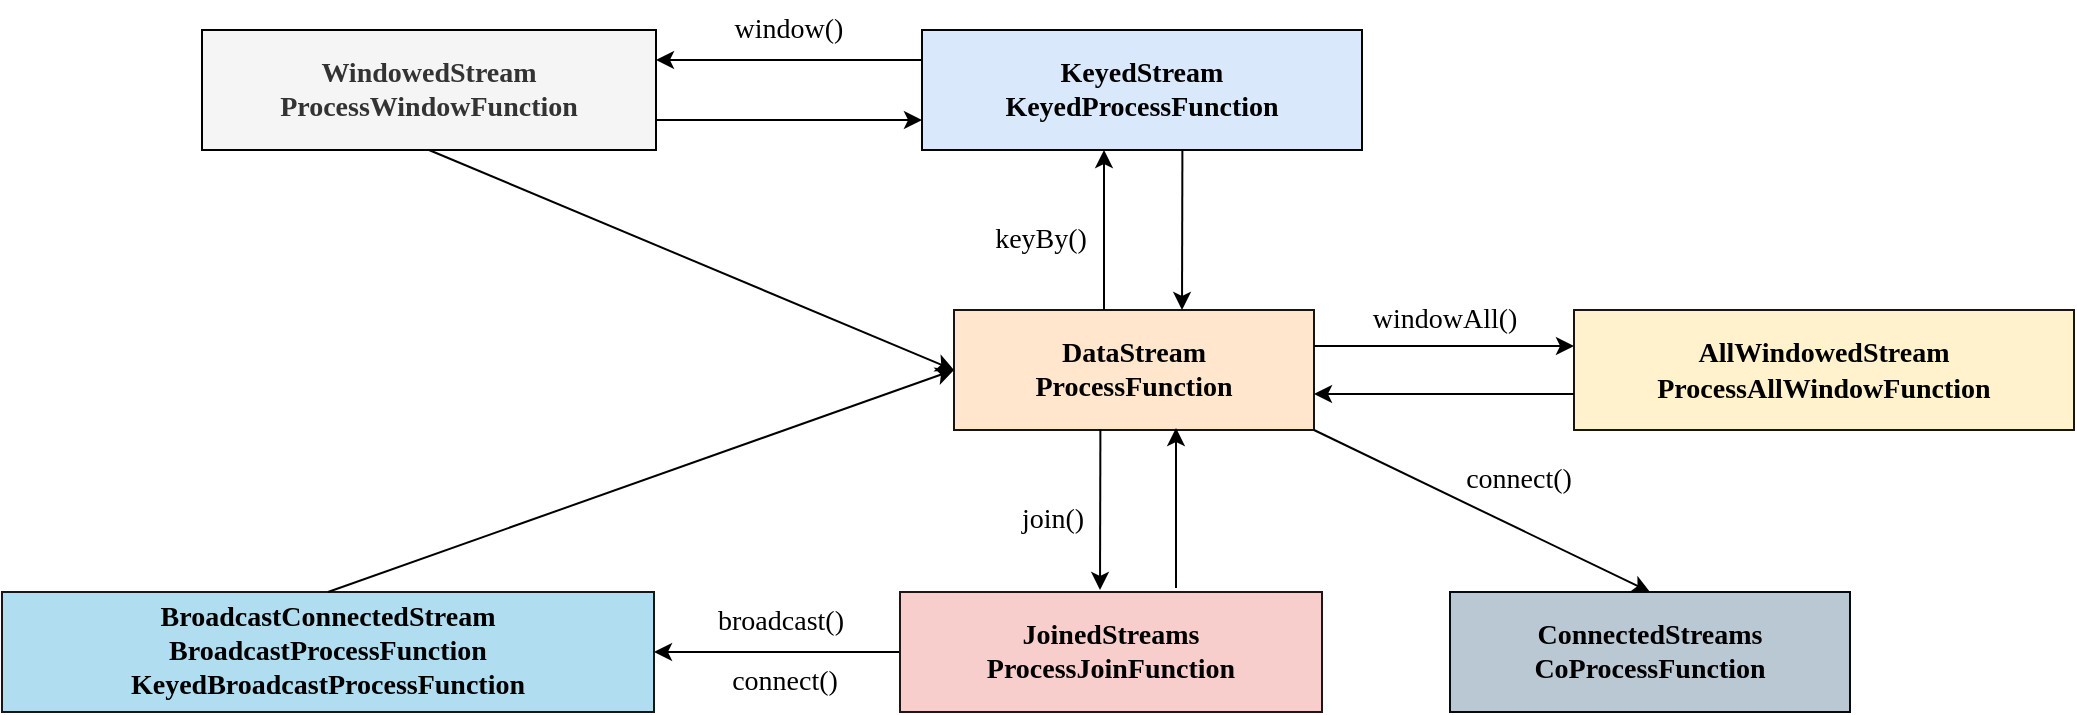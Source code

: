 <mxfile version="21.2.8" type="device">
  <diagram name="Page-1" id="dcHpDls5n7T6bHSFafJn">
    <mxGraphModel dx="2133" dy="894" grid="1" gridSize="10" guides="1" tooltips="1" connect="1" arrows="1" fold="1" page="1" pageScale="1" pageWidth="827" pageHeight="1169" math="0" shadow="0">
      <root>
        <mxCell id="0" />
        <mxCell id="1" parent="0" />
        <mxCell id="KFg5yCWpTsRsXB4LwDKj-1" value="&lt;b&gt;&lt;font style=&quot;font-size: 14px;&quot; face=&quot;Verdana&quot;&gt;DataStream&lt;br&gt;ProcessFunction&lt;br&gt;&lt;/font&gt;&lt;/b&gt;" style="rounded=0;whiteSpace=wrap;html=1;fillColor=#ffe6cc;strokeColor=#161512;" vertex="1" parent="1">
          <mxGeometry x="256" y="350" width="180" height="60" as="geometry" />
        </mxCell>
        <mxCell id="KFg5yCWpTsRsXB4LwDKj-17" style="edgeStyle=orthogonalEdgeStyle;rounded=0;orthogonalLoop=1;jettySize=auto;html=1;exitX=0;exitY=0.25;exitDx=0;exitDy=0;entryX=1;entryY=0.25;entryDx=0;entryDy=0;" edge="1" parent="1" source="KFg5yCWpTsRsXB4LwDKj-2" target="KFg5yCWpTsRsXB4LwDKj-16">
          <mxGeometry relative="1" as="geometry" />
        </mxCell>
        <mxCell id="KFg5yCWpTsRsXB4LwDKj-2" value="&lt;b&gt;&lt;font style=&quot;font-size: 14px;&quot; face=&quot;Verdana&quot;&gt;KeyedStream&lt;br&gt;KeyedProcessFunction&lt;br&gt;&lt;/font&gt;&lt;/b&gt;" style="rounded=0;whiteSpace=wrap;html=1;fillColor=#dae8fc;strokeColor=#050505;" vertex="1" parent="1">
          <mxGeometry x="240" y="210" width="220" height="60" as="geometry" />
        </mxCell>
        <mxCell id="KFg5yCWpTsRsXB4LwDKj-6" value="" style="endArrow=classic;html=1;rounded=0;exitX=0.25;exitY=0;exitDx=0;exitDy=0;entryX=0.25;entryY=1;entryDx=0;entryDy=0;" edge="1" parent="1">
          <mxGeometry width="50" height="50" relative="1" as="geometry">
            <mxPoint x="331" y="350" as="sourcePoint" />
            <mxPoint x="331" y="270" as="targetPoint" />
          </mxGeometry>
        </mxCell>
        <mxCell id="KFg5yCWpTsRsXB4LwDKj-7" value="&lt;font face=&quot;Verdana&quot; style=&quot;font-size: 14px;&quot;&gt;keyBy()&lt;/font&gt;" style="text;html=1;align=center;verticalAlign=middle;resizable=0;points=[];autosize=1;strokeColor=none;fillColor=none;" vertex="1" parent="1">
          <mxGeometry x="259" y="300" width="80" height="30" as="geometry" />
        </mxCell>
        <mxCell id="KFg5yCWpTsRsXB4LwDKj-8" value="" style="endArrow=classic;html=1;rounded=0;exitX=0.56;exitY=1.06;exitDx=0;exitDy=0;exitPerimeter=0;" edge="1" parent="1">
          <mxGeometry width="50" height="50" relative="1" as="geometry">
            <mxPoint x="370.2" y="269.6" as="sourcePoint" />
            <mxPoint x="370" y="350" as="targetPoint" />
          </mxGeometry>
        </mxCell>
        <mxCell id="KFg5yCWpTsRsXB4LwDKj-10" value="&lt;b style=&quot;font-size: 14px;&quot;&gt;&lt;font style=&quot;font-size: 14px;&quot; face=&quot;Verdana&quot;&gt;AllWindowedStream&lt;br&gt;&lt;/font&gt;&lt;/b&gt;&lt;b style=&quot;font-size: 14px; font-family: Verdana; background-color: initial;&quot;&gt;ProcessAllWindowFunction&lt;/b&gt;&lt;b style=&quot;font-size: 14px;&quot;&gt;&lt;font style=&quot;font-size: 14px;&quot; face=&quot;Verdana&quot;&gt;&lt;br&gt;&lt;/font&gt;&lt;/b&gt;" style="rounded=0;whiteSpace=wrap;html=1;fillColor=#fff2cc;strokeColor=#171611;" vertex="1" parent="1">
          <mxGeometry x="566" y="350" width="250" height="60" as="geometry" />
        </mxCell>
        <mxCell id="KFg5yCWpTsRsXB4LwDKj-13" value="" style="endArrow=classic;html=1;rounded=0;exitX=1;exitY=0.25;exitDx=0;exitDy=0;entryX=0;entryY=0.25;entryDx=0;entryDy=0;" edge="1" parent="1">
          <mxGeometry width="50" height="50" relative="1" as="geometry">
            <mxPoint x="436" y="368" as="sourcePoint" />
            <mxPoint x="566" y="368" as="targetPoint" />
          </mxGeometry>
        </mxCell>
        <mxCell id="KFg5yCWpTsRsXB4LwDKj-14" value="" style="endArrow=classic;html=1;rounded=0;exitX=0;exitY=0.75;exitDx=0;exitDy=0;entryX=1;entryY=0.75;entryDx=0;entryDy=0;" edge="1" parent="1">
          <mxGeometry width="50" height="50" relative="1" as="geometry">
            <mxPoint x="566" y="392" as="sourcePoint" />
            <mxPoint x="436" y="392" as="targetPoint" />
          </mxGeometry>
        </mxCell>
        <mxCell id="KFg5yCWpTsRsXB4LwDKj-15" value="&lt;font face=&quot;Verdana&quot; style=&quot;font-size: 14px;&quot;&gt;windowAll()&lt;/font&gt;" style="text;html=1;align=center;verticalAlign=middle;resizable=0;points=[];autosize=1;strokeColor=none;fillColor=none;" vertex="1" parent="1">
          <mxGeometry x="446" y="340" width="110" height="30" as="geometry" />
        </mxCell>
        <mxCell id="KFg5yCWpTsRsXB4LwDKj-18" style="edgeStyle=orthogonalEdgeStyle;rounded=0;orthogonalLoop=1;jettySize=auto;html=1;exitX=1;exitY=0.75;exitDx=0;exitDy=0;entryX=0;entryY=0.75;entryDx=0;entryDy=0;" edge="1" parent="1" source="KFg5yCWpTsRsXB4LwDKj-16" target="KFg5yCWpTsRsXB4LwDKj-2">
          <mxGeometry relative="1" as="geometry" />
        </mxCell>
        <mxCell id="KFg5yCWpTsRsXB4LwDKj-16" value="&lt;b&gt;&lt;font style=&quot;font-size: 14px;&quot; face=&quot;Verdana&quot;&gt;WindowedStream&lt;br&gt;ProcessWindowFunction&lt;br&gt;&lt;/font&gt;&lt;/b&gt;" style="rounded=0;whiteSpace=wrap;html=1;fillColor=#f5f5f5;strokeColor=#000000;fontColor=#333333;" vertex="1" parent="1">
          <mxGeometry x="-120" y="210" width="227" height="60" as="geometry" />
        </mxCell>
        <mxCell id="KFg5yCWpTsRsXB4LwDKj-19" value="&lt;font face=&quot;Verdana&quot; style=&quot;font-size: 14px;&quot;&gt;window()&lt;/font&gt;" style="text;html=1;align=center;verticalAlign=middle;resizable=0;points=[];autosize=1;strokeColor=none;fillColor=none;" vertex="1" parent="1">
          <mxGeometry x="128" y="195" width="90" height="30" as="geometry" />
        </mxCell>
        <mxCell id="KFg5yCWpTsRsXB4LwDKj-29" style="edgeStyle=orthogonalEdgeStyle;rounded=0;orthogonalLoop=1;jettySize=auto;html=1;exitX=0;exitY=0.5;exitDx=0;exitDy=0;entryX=1;entryY=0.5;entryDx=0;entryDy=0;" edge="1" parent="1" source="KFg5yCWpTsRsXB4LwDKj-21" target="KFg5yCWpTsRsXB4LwDKj-28">
          <mxGeometry relative="1" as="geometry" />
        </mxCell>
        <mxCell id="KFg5yCWpTsRsXB4LwDKj-21" value="&lt;b&gt;&lt;font style=&quot;font-size: 14px;&quot; face=&quot;Verdana&quot;&gt;JoinedStreams&lt;br&gt;ProcessJoinFunction&lt;br&gt;&lt;/font&gt;&lt;/b&gt;" style="rounded=0;whiteSpace=wrap;html=1;fillColor=#f8cecc;strokeColor=#241414;" vertex="1" parent="1">
          <mxGeometry x="229" y="491" width="211" height="60" as="geometry" />
        </mxCell>
        <mxCell id="KFg5yCWpTsRsXB4LwDKj-24" value="" style="endArrow=classic;html=1;rounded=0;exitX=0.56;exitY=1.06;exitDx=0;exitDy=0;exitPerimeter=0;" edge="1" parent="1">
          <mxGeometry width="50" height="50" relative="1" as="geometry">
            <mxPoint x="329.2" y="409.6" as="sourcePoint" />
            <mxPoint x="329" y="490" as="targetPoint" />
          </mxGeometry>
        </mxCell>
        <mxCell id="KFg5yCWpTsRsXB4LwDKj-25" value="" style="endArrow=classic;html=1;rounded=0;exitX=0.25;exitY=0;exitDx=0;exitDy=0;entryX=0.25;entryY=1;entryDx=0;entryDy=0;" edge="1" parent="1">
          <mxGeometry width="50" height="50" relative="1" as="geometry">
            <mxPoint x="367" y="489" as="sourcePoint" />
            <mxPoint x="367" y="409" as="targetPoint" />
          </mxGeometry>
        </mxCell>
        <mxCell id="KFg5yCWpTsRsXB4LwDKj-26" value="&lt;font face=&quot;Verdana&quot; style=&quot;font-size: 14px;&quot;&gt;join()&lt;/font&gt;" style="text;html=1;align=center;verticalAlign=middle;resizable=0;points=[];autosize=1;strokeColor=none;fillColor=none;" vertex="1" parent="1">
          <mxGeometry x="275" y="440" width="60" height="30" as="geometry" />
        </mxCell>
        <mxCell id="KFg5yCWpTsRsXB4LwDKj-28" value="&lt;b&gt;&lt;font style=&quot;font-size: 14px;&quot; face=&quot;Verdana&quot;&gt;BroadcastConnectedStream&lt;br&gt;BroadcastProcessFunction&lt;br&gt;Keyed&lt;/font&gt;&lt;/b&gt;&lt;b style=&quot;border-color: var(--border-color);&quot;&gt;&lt;font style=&quot;border-color: var(--border-color); font-size: 14px;&quot; face=&quot;Verdana&quot;&gt;BroadcastProcessFunction&lt;/font&gt;&lt;/b&gt;&lt;b&gt;&lt;font style=&quot;font-size: 14px;&quot; face=&quot;Verdana&quot;&gt;&lt;br&gt;&lt;/font&gt;&lt;/b&gt;" style="rounded=0;whiteSpace=wrap;html=1;fillColor=#b1ddf0;strokeColor=#161718;" vertex="1" parent="1">
          <mxGeometry x="-220" y="491" width="326" height="60" as="geometry" />
        </mxCell>
        <mxCell id="KFg5yCWpTsRsXB4LwDKj-30" value="&lt;font face=&quot;Verdana&quot; style=&quot;font-size: 14px;&quot;&gt;broadcast()&lt;/font&gt;" style="text;html=1;align=center;verticalAlign=middle;resizable=0;points=[];autosize=1;strokeColor=none;fillColor=none;" vertex="1" parent="1">
          <mxGeometry x="114" y="491" width="110" height="30" as="geometry" />
        </mxCell>
        <mxCell id="KFg5yCWpTsRsXB4LwDKj-31" value="" style="endArrow=classic;html=1;rounded=0;exitX=0.5;exitY=1;exitDx=0;exitDy=0;entryX=0;entryY=0.5;entryDx=0;entryDy=0;" edge="1" parent="1" source="KFg5yCWpTsRsXB4LwDKj-16" target="KFg5yCWpTsRsXB4LwDKj-1">
          <mxGeometry width="50" height="50" relative="1" as="geometry">
            <mxPoint x="220" y="380" as="sourcePoint" />
            <mxPoint x="270" y="330" as="targetPoint" />
          </mxGeometry>
        </mxCell>
        <mxCell id="KFg5yCWpTsRsXB4LwDKj-32" value="" style="endArrow=classic;html=1;rounded=0;exitX=0.5;exitY=0;exitDx=0;exitDy=0;entryX=0;entryY=0.5;entryDx=0;entryDy=0;" edge="1" parent="1" source="KFg5yCWpTsRsXB4LwDKj-28" target="KFg5yCWpTsRsXB4LwDKj-1">
          <mxGeometry width="50" height="50" relative="1" as="geometry">
            <mxPoint x="220" y="380" as="sourcePoint" />
            <mxPoint x="270" y="330" as="targetPoint" />
          </mxGeometry>
        </mxCell>
        <mxCell id="KFg5yCWpTsRsXB4LwDKj-33" value="&lt;b&gt;&lt;font style=&quot;font-size: 14px;&quot; face=&quot;Verdana&quot;&gt;ConnectedStreams&lt;br&gt;CoProcessFunction&lt;br&gt;&lt;/font&gt;&lt;/b&gt;" style="rounded=0;whiteSpace=wrap;html=1;fillColor=#bac8d3;strokeColor=#060b0f;" vertex="1" parent="1">
          <mxGeometry x="504" y="491" width="200" height="60" as="geometry" />
        </mxCell>
        <mxCell id="KFg5yCWpTsRsXB4LwDKj-34" value="" style="endArrow=classic;html=1;rounded=0;exitX=1;exitY=1;exitDx=0;exitDy=0;entryX=0.5;entryY=0;entryDx=0;entryDy=0;" edge="1" parent="1" source="KFg5yCWpTsRsXB4LwDKj-1" target="KFg5yCWpTsRsXB4LwDKj-33">
          <mxGeometry width="50" height="50" relative="1" as="geometry">
            <mxPoint x="390" y="400" as="sourcePoint" />
            <mxPoint x="440" y="350" as="targetPoint" />
          </mxGeometry>
        </mxCell>
        <mxCell id="KFg5yCWpTsRsXB4LwDKj-35" value="&lt;font face=&quot;Verdana&quot; style=&quot;font-size: 14px;&quot;&gt;connect()&lt;/font&gt;" style="text;html=1;align=center;verticalAlign=middle;resizable=0;points=[];autosize=1;strokeColor=none;fillColor=none;" vertex="1" parent="1">
          <mxGeometry x="493" y="420" width="90" height="30" as="geometry" />
        </mxCell>
        <mxCell id="KFg5yCWpTsRsXB4LwDKj-36" value="&lt;font face=&quot;Verdana&quot; style=&quot;font-size: 14px;&quot;&gt;connect()&lt;/font&gt;" style="text;html=1;align=center;verticalAlign=middle;resizable=0;points=[];autosize=1;strokeColor=none;fillColor=none;" vertex="1" parent="1">
          <mxGeometry x="126" y="521" width="90" height="30" as="geometry" />
        </mxCell>
      </root>
    </mxGraphModel>
  </diagram>
</mxfile>
